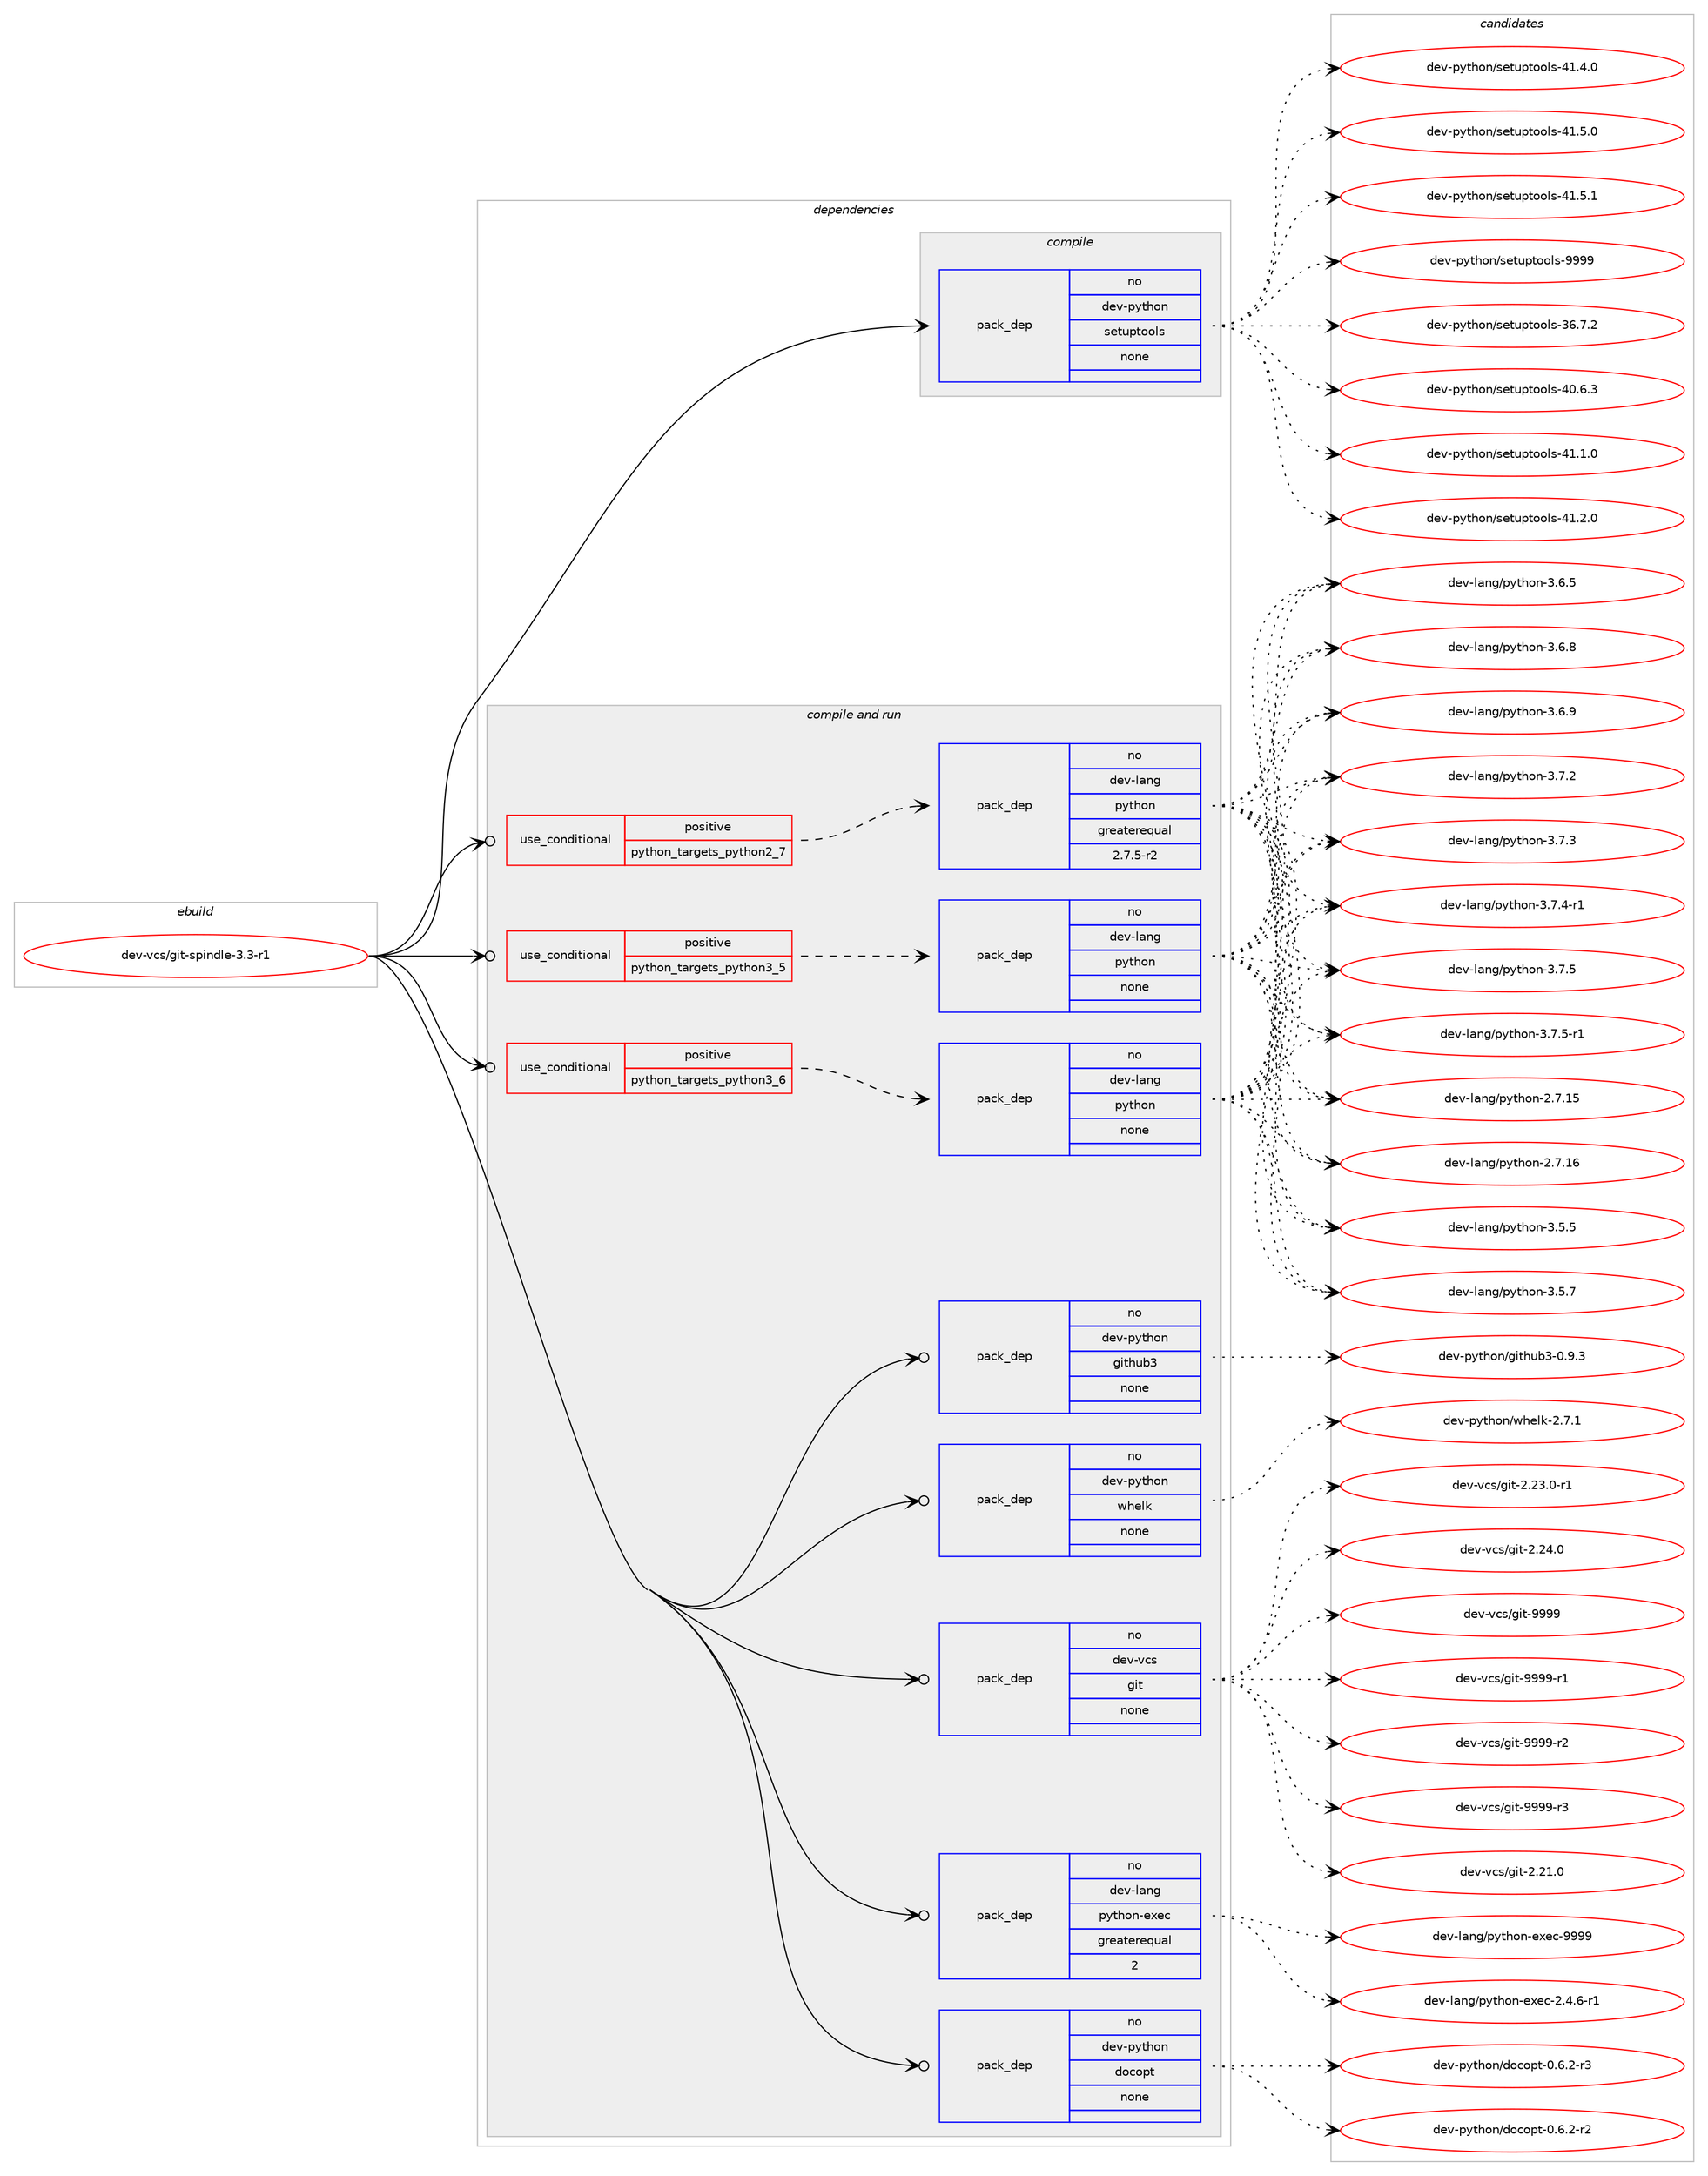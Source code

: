 digraph prolog {

# *************
# Graph options
# *************

newrank=true;
concentrate=true;
compound=true;
graph [rankdir=LR,fontname=Helvetica,fontsize=10,ranksep=1.5];#, ranksep=2.5, nodesep=0.2];
edge  [arrowhead=vee];
node  [fontname=Helvetica,fontsize=10];

# **********
# The ebuild
# **********

subgraph cluster_leftcol {
color=gray;
rank=same;
label=<<i>ebuild</i>>;
id [label="dev-vcs/git-spindle-3.3-r1", color=red, width=4, href="../dev-vcs/git-spindle-3.3-r1.svg"];
}

# ****************
# The dependencies
# ****************

subgraph cluster_midcol {
color=gray;
label=<<i>dependencies</i>>;
subgraph cluster_compile {
fillcolor="#eeeeee";
style=filled;
label=<<i>compile</i>>;
subgraph pack538366 {
dependency734423 [label=<<TABLE BORDER="0" CELLBORDER="1" CELLSPACING="0" CELLPADDING="4" WIDTH="220"><TR><TD ROWSPAN="6" CELLPADDING="30">pack_dep</TD></TR><TR><TD WIDTH="110">no</TD></TR><TR><TD>dev-python</TD></TR><TR><TD>setuptools</TD></TR><TR><TD>none</TD></TR><TR><TD></TD></TR></TABLE>>, shape=none, color=blue];
}
id:e -> dependency734423:w [weight=20,style="solid",arrowhead="vee"];
}
subgraph cluster_compileandrun {
fillcolor="#eeeeee";
style=filled;
label=<<i>compile and run</i>>;
subgraph cond183829 {
dependency734424 [label=<<TABLE BORDER="0" CELLBORDER="1" CELLSPACING="0" CELLPADDING="4"><TR><TD ROWSPAN="3" CELLPADDING="10">use_conditional</TD></TR><TR><TD>positive</TD></TR><TR><TD>python_targets_python2_7</TD></TR></TABLE>>, shape=none, color=red];
subgraph pack538367 {
dependency734425 [label=<<TABLE BORDER="0" CELLBORDER="1" CELLSPACING="0" CELLPADDING="4" WIDTH="220"><TR><TD ROWSPAN="6" CELLPADDING="30">pack_dep</TD></TR><TR><TD WIDTH="110">no</TD></TR><TR><TD>dev-lang</TD></TR><TR><TD>python</TD></TR><TR><TD>greaterequal</TD></TR><TR><TD>2.7.5-r2</TD></TR></TABLE>>, shape=none, color=blue];
}
dependency734424:e -> dependency734425:w [weight=20,style="dashed",arrowhead="vee"];
}
id:e -> dependency734424:w [weight=20,style="solid",arrowhead="odotvee"];
subgraph cond183830 {
dependency734426 [label=<<TABLE BORDER="0" CELLBORDER="1" CELLSPACING="0" CELLPADDING="4"><TR><TD ROWSPAN="3" CELLPADDING="10">use_conditional</TD></TR><TR><TD>positive</TD></TR><TR><TD>python_targets_python3_5</TD></TR></TABLE>>, shape=none, color=red];
subgraph pack538368 {
dependency734427 [label=<<TABLE BORDER="0" CELLBORDER="1" CELLSPACING="0" CELLPADDING="4" WIDTH="220"><TR><TD ROWSPAN="6" CELLPADDING="30">pack_dep</TD></TR><TR><TD WIDTH="110">no</TD></TR><TR><TD>dev-lang</TD></TR><TR><TD>python</TD></TR><TR><TD>none</TD></TR><TR><TD></TD></TR></TABLE>>, shape=none, color=blue];
}
dependency734426:e -> dependency734427:w [weight=20,style="dashed",arrowhead="vee"];
}
id:e -> dependency734426:w [weight=20,style="solid",arrowhead="odotvee"];
subgraph cond183831 {
dependency734428 [label=<<TABLE BORDER="0" CELLBORDER="1" CELLSPACING="0" CELLPADDING="4"><TR><TD ROWSPAN="3" CELLPADDING="10">use_conditional</TD></TR><TR><TD>positive</TD></TR><TR><TD>python_targets_python3_6</TD></TR></TABLE>>, shape=none, color=red];
subgraph pack538369 {
dependency734429 [label=<<TABLE BORDER="0" CELLBORDER="1" CELLSPACING="0" CELLPADDING="4" WIDTH="220"><TR><TD ROWSPAN="6" CELLPADDING="30">pack_dep</TD></TR><TR><TD WIDTH="110">no</TD></TR><TR><TD>dev-lang</TD></TR><TR><TD>python</TD></TR><TR><TD>none</TD></TR><TR><TD></TD></TR></TABLE>>, shape=none, color=blue];
}
dependency734428:e -> dependency734429:w [weight=20,style="dashed",arrowhead="vee"];
}
id:e -> dependency734428:w [weight=20,style="solid",arrowhead="odotvee"];
subgraph pack538370 {
dependency734430 [label=<<TABLE BORDER="0" CELLBORDER="1" CELLSPACING="0" CELLPADDING="4" WIDTH="220"><TR><TD ROWSPAN="6" CELLPADDING="30">pack_dep</TD></TR><TR><TD WIDTH="110">no</TD></TR><TR><TD>dev-lang</TD></TR><TR><TD>python-exec</TD></TR><TR><TD>greaterequal</TD></TR><TR><TD>2</TD></TR></TABLE>>, shape=none, color=blue];
}
id:e -> dependency734430:w [weight=20,style="solid",arrowhead="odotvee"];
subgraph pack538371 {
dependency734431 [label=<<TABLE BORDER="0" CELLBORDER="1" CELLSPACING="0" CELLPADDING="4" WIDTH="220"><TR><TD ROWSPAN="6" CELLPADDING="30">pack_dep</TD></TR><TR><TD WIDTH="110">no</TD></TR><TR><TD>dev-python</TD></TR><TR><TD>docopt</TD></TR><TR><TD>none</TD></TR><TR><TD></TD></TR></TABLE>>, shape=none, color=blue];
}
id:e -> dependency734431:w [weight=20,style="solid",arrowhead="odotvee"];
subgraph pack538372 {
dependency734432 [label=<<TABLE BORDER="0" CELLBORDER="1" CELLSPACING="0" CELLPADDING="4" WIDTH="220"><TR><TD ROWSPAN="6" CELLPADDING="30">pack_dep</TD></TR><TR><TD WIDTH="110">no</TD></TR><TR><TD>dev-python</TD></TR><TR><TD>github3</TD></TR><TR><TD>none</TD></TR><TR><TD></TD></TR></TABLE>>, shape=none, color=blue];
}
id:e -> dependency734432:w [weight=20,style="solid",arrowhead="odotvee"];
subgraph pack538373 {
dependency734433 [label=<<TABLE BORDER="0" CELLBORDER="1" CELLSPACING="0" CELLPADDING="4" WIDTH="220"><TR><TD ROWSPAN="6" CELLPADDING="30">pack_dep</TD></TR><TR><TD WIDTH="110">no</TD></TR><TR><TD>dev-python</TD></TR><TR><TD>whelk</TD></TR><TR><TD>none</TD></TR><TR><TD></TD></TR></TABLE>>, shape=none, color=blue];
}
id:e -> dependency734433:w [weight=20,style="solid",arrowhead="odotvee"];
subgraph pack538374 {
dependency734434 [label=<<TABLE BORDER="0" CELLBORDER="1" CELLSPACING="0" CELLPADDING="4" WIDTH="220"><TR><TD ROWSPAN="6" CELLPADDING="30">pack_dep</TD></TR><TR><TD WIDTH="110">no</TD></TR><TR><TD>dev-vcs</TD></TR><TR><TD>git</TD></TR><TR><TD>none</TD></TR><TR><TD></TD></TR></TABLE>>, shape=none, color=blue];
}
id:e -> dependency734434:w [weight=20,style="solid",arrowhead="odotvee"];
}
subgraph cluster_run {
fillcolor="#eeeeee";
style=filled;
label=<<i>run</i>>;
}
}

# **************
# The candidates
# **************

subgraph cluster_choices {
rank=same;
color=gray;
label=<<i>candidates</i>>;

subgraph choice538366 {
color=black;
nodesep=1;
choice100101118451121211161041111104711510111611711211611111110811545515446554650 [label="dev-python/setuptools-36.7.2", color=red, width=4,href="../dev-python/setuptools-36.7.2.svg"];
choice100101118451121211161041111104711510111611711211611111110811545524846544651 [label="dev-python/setuptools-40.6.3", color=red, width=4,href="../dev-python/setuptools-40.6.3.svg"];
choice100101118451121211161041111104711510111611711211611111110811545524946494648 [label="dev-python/setuptools-41.1.0", color=red, width=4,href="../dev-python/setuptools-41.1.0.svg"];
choice100101118451121211161041111104711510111611711211611111110811545524946504648 [label="dev-python/setuptools-41.2.0", color=red, width=4,href="../dev-python/setuptools-41.2.0.svg"];
choice100101118451121211161041111104711510111611711211611111110811545524946524648 [label="dev-python/setuptools-41.4.0", color=red, width=4,href="../dev-python/setuptools-41.4.0.svg"];
choice100101118451121211161041111104711510111611711211611111110811545524946534648 [label="dev-python/setuptools-41.5.0", color=red, width=4,href="../dev-python/setuptools-41.5.0.svg"];
choice100101118451121211161041111104711510111611711211611111110811545524946534649 [label="dev-python/setuptools-41.5.1", color=red, width=4,href="../dev-python/setuptools-41.5.1.svg"];
choice10010111845112121116104111110471151011161171121161111111081154557575757 [label="dev-python/setuptools-9999", color=red, width=4,href="../dev-python/setuptools-9999.svg"];
dependency734423:e -> choice100101118451121211161041111104711510111611711211611111110811545515446554650:w [style=dotted,weight="100"];
dependency734423:e -> choice100101118451121211161041111104711510111611711211611111110811545524846544651:w [style=dotted,weight="100"];
dependency734423:e -> choice100101118451121211161041111104711510111611711211611111110811545524946494648:w [style=dotted,weight="100"];
dependency734423:e -> choice100101118451121211161041111104711510111611711211611111110811545524946504648:w [style=dotted,weight="100"];
dependency734423:e -> choice100101118451121211161041111104711510111611711211611111110811545524946524648:w [style=dotted,weight="100"];
dependency734423:e -> choice100101118451121211161041111104711510111611711211611111110811545524946534648:w [style=dotted,weight="100"];
dependency734423:e -> choice100101118451121211161041111104711510111611711211611111110811545524946534649:w [style=dotted,weight="100"];
dependency734423:e -> choice10010111845112121116104111110471151011161171121161111111081154557575757:w [style=dotted,weight="100"];
}
subgraph choice538367 {
color=black;
nodesep=1;
choice10010111845108971101034711212111610411111045504655464953 [label="dev-lang/python-2.7.15", color=red, width=4,href="../dev-lang/python-2.7.15.svg"];
choice10010111845108971101034711212111610411111045504655464954 [label="dev-lang/python-2.7.16", color=red, width=4,href="../dev-lang/python-2.7.16.svg"];
choice100101118451089711010347112121116104111110455146534653 [label="dev-lang/python-3.5.5", color=red, width=4,href="../dev-lang/python-3.5.5.svg"];
choice100101118451089711010347112121116104111110455146534655 [label="dev-lang/python-3.5.7", color=red, width=4,href="../dev-lang/python-3.5.7.svg"];
choice100101118451089711010347112121116104111110455146544653 [label="dev-lang/python-3.6.5", color=red, width=4,href="../dev-lang/python-3.6.5.svg"];
choice100101118451089711010347112121116104111110455146544656 [label="dev-lang/python-3.6.8", color=red, width=4,href="../dev-lang/python-3.6.8.svg"];
choice100101118451089711010347112121116104111110455146544657 [label="dev-lang/python-3.6.9", color=red, width=4,href="../dev-lang/python-3.6.9.svg"];
choice100101118451089711010347112121116104111110455146554650 [label="dev-lang/python-3.7.2", color=red, width=4,href="../dev-lang/python-3.7.2.svg"];
choice100101118451089711010347112121116104111110455146554651 [label="dev-lang/python-3.7.3", color=red, width=4,href="../dev-lang/python-3.7.3.svg"];
choice1001011184510897110103471121211161041111104551465546524511449 [label="dev-lang/python-3.7.4-r1", color=red, width=4,href="../dev-lang/python-3.7.4-r1.svg"];
choice100101118451089711010347112121116104111110455146554653 [label="dev-lang/python-3.7.5", color=red, width=4,href="../dev-lang/python-3.7.5.svg"];
choice1001011184510897110103471121211161041111104551465546534511449 [label="dev-lang/python-3.7.5-r1", color=red, width=4,href="../dev-lang/python-3.7.5-r1.svg"];
dependency734425:e -> choice10010111845108971101034711212111610411111045504655464953:w [style=dotted,weight="100"];
dependency734425:e -> choice10010111845108971101034711212111610411111045504655464954:w [style=dotted,weight="100"];
dependency734425:e -> choice100101118451089711010347112121116104111110455146534653:w [style=dotted,weight="100"];
dependency734425:e -> choice100101118451089711010347112121116104111110455146534655:w [style=dotted,weight="100"];
dependency734425:e -> choice100101118451089711010347112121116104111110455146544653:w [style=dotted,weight="100"];
dependency734425:e -> choice100101118451089711010347112121116104111110455146544656:w [style=dotted,weight="100"];
dependency734425:e -> choice100101118451089711010347112121116104111110455146544657:w [style=dotted,weight="100"];
dependency734425:e -> choice100101118451089711010347112121116104111110455146554650:w [style=dotted,weight="100"];
dependency734425:e -> choice100101118451089711010347112121116104111110455146554651:w [style=dotted,weight="100"];
dependency734425:e -> choice1001011184510897110103471121211161041111104551465546524511449:w [style=dotted,weight="100"];
dependency734425:e -> choice100101118451089711010347112121116104111110455146554653:w [style=dotted,weight="100"];
dependency734425:e -> choice1001011184510897110103471121211161041111104551465546534511449:w [style=dotted,weight="100"];
}
subgraph choice538368 {
color=black;
nodesep=1;
choice10010111845108971101034711212111610411111045504655464953 [label="dev-lang/python-2.7.15", color=red, width=4,href="../dev-lang/python-2.7.15.svg"];
choice10010111845108971101034711212111610411111045504655464954 [label="dev-lang/python-2.7.16", color=red, width=4,href="../dev-lang/python-2.7.16.svg"];
choice100101118451089711010347112121116104111110455146534653 [label="dev-lang/python-3.5.5", color=red, width=4,href="../dev-lang/python-3.5.5.svg"];
choice100101118451089711010347112121116104111110455146534655 [label="dev-lang/python-3.5.7", color=red, width=4,href="../dev-lang/python-3.5.7.svg"];
choice100101118451089711010347112121116104111110455146544653 [label="dev-lang/python-3.6.5", color=red, width=4,href="../dev-lang/python-3.6.5.svg"];
choice100101118451089711010347112121116104111110455146544656 [label="dev-lang/python-3.6.8", color=red, width=4,href="../dev-lang/python-3.6.8.svg"];
choice100101118451089711010347112121116104111110455146544657 [label="dev-lang/python-3.6.9", color=red, width=4,href="../dev-lang/python-3.6.9.svg"];
choice100101118451089711010347112121116104111110455146554650 [label="dev-lang/python-3.7.2", color=red, width=4,href="../dev-lang/python-3.7.2.svg"];
choice100101118451089711010347112121116104111110455146554651 [label="dev-lang/python-3.7.3", color=red, width=4,href="../dev-lang/python-3.7.3.svg"];
choice1001011184510897110103471121211161041111104551465546524511449 [label="dev-lang/python-3.7.4-r1", color=red, width=4,href="../dev-lang/python-3.7.4-r1.svg"];
choice100101118451089711010347112121116104111110455146554653 [label="dev-lang/python-3.7.5", color=red, width=4,href="../dev-lang/python-3.7.5.svg"];
choice1001011184510897110103471121211161041111104551465546534511449 [label="dev-lang/python-3.7.5-r1", color=red, width=4,href="../dev-lang/python-3.7.5-r1.svg"];
dependency734427:e -> choice10010111845108971101034711212111610411111045504655464953:w [style=dotted,weight="100"];
dependency734427:e -> choice10010111845108971101034711212111610411111045504655464954:w [style=dotted,weight="100"];
dependency734427:e -> choice100101118451089711010347112121116104111110455146534653:w [style=dotted,weight="100"];
dependency734427:e -> choice100101118451089711010347112121116104111110455146534655:w [style=dotted,weight="100"];
dependency734427:e -> choice100101118451089711010347112121116104111110455146544653:w [style=dotted,weight="100"];
dependency734427:e -> choice100101118451089711010347112121116104111110455146544656:w [style=dotted,weight="100"];
dependency734427:e -> choice100101118451089711010347112121116104111110455146544657:w [style=dotted,weight="100"];
dependency734427:e -> choice100101118451089711010347112121116104111110455146554650:w [style=dotted,weight="100"];
dependency734427:e -> choice100101118451089711010347112121116104111110455146554651:w [style=dotted,weight="100"];
dependency734427:e -> choice1001011184510897110103471121211161041111104551465546524511449:w [style=dotted,weight="100"];
dependency734427:e -> choice100101118451089711010347112121116104111110455146554653:w [style=dotted,weight="100"];
dependency734427:e -> choice1001011184510897110103471121211161041111104551465546534511449:w [style=dotted,weight="100"];
}
subgraph choice538369 {
color=black;
nodesep=1;
choice10010111845108971101034711212111610411111045504655464953 [label="dev-lang/python-2.7.15", color=red, width=4,href="../dev-lang/python-2.7.15.svg"];
choice10010111845108971101034711212111610411111045504655464954 [label="dev-lang/python-2.7.16", color=red, width=4,href="../dev-lang/python-2.7.16.svg"];
choice100101118451089711010347112121116104111110455146534653 [label="dev-lang/python-3.5.5", color=red, width=4,href="../dev-lang/python-3.5.5.svg"];
choice100101118451089711010347112121116104111110455146534655 [label="dev-lang/python-3.5.7", color=red, width=4,href="../dev-lang/python-3.5.7.svg"];
choice100101118451089711010347112121116104111110455146544653 [label="dev-lang/python-3.6.5", color=red, width=4,href="../dev-lang/python-3.6.5.svg"];
choice100101118451089711010347112121116104111110455146544656 [label="dev-lang/python-3.6.8", color=red, width=4,href="../dev-lang/python-3.6.8.svg"];
choice100101118451089711010347112121116104111110455146544657 [label="dev-lang/python-3.6.9", color=red, width=4,href="../dev-lang/python-3.6.9.svg"];
choice100101118451089711010347112121116104111110455146554650 [label="dev-lang/python-3.7.2", color=red, width=4,href="../dev-lang/python-3.7.2.svg"];
choice100101118451089711010347112121116104111110455146554651 [label="dev-lang/python-3.7.3", color=red, width=4,href="../dev-lang/python-3.7.3.svg"];
choice1001011184510897110103471121211161041111104551465546524511449 [label="dev-lang/python-3.7.4-r1", color=red, width=4,href="../dev-lang/python-3.7.4-r1.svg"];
choice100101118451089711010347112121116104111110455146554653 [label="dev-lang/python-3.7.5", color=red, width=4,href="../dev-lang/python-3.7.5.svg"];
choice1001011184510897110103471121211161041111104551465546534511449 [label="dev-lang/python-3.7.5-r1", color=red, width=4,href="../dev-lang/python-3.7.5-r1.svg"];
dependency734429:e -> choice10010111845108971101034711212111610411111045504655464953:w [style=dotted,weight="100"];
dependency734429:e -> choice10010111845108971101034711212111610411111045504655464954:w [style=dotted,weight="100"];
dependency734429:e -> choice100101118451089711010347112121116104111110455146534653:w [style=dotted,weight="100"];
dependency734429:e -> choice100101118451089711010347112121116104111110455146534655:w [style=dotted,weight="100"];
dependency734429:e -> choice100101118451089711010347112121116104111110455146544653:w [style=dotted,weight="100"];
dependency734429:e -> choice100101118451089711010347112121116104111110455146544656:w [style=dotted,weight="100"];
dependency734429:e -> choice100101118451089711010347112121116104111110455146544657:w [style=dotted,weight="100"];
dependency734429:e -> choice100101118451089711010347112121116104111110455146554650:w [style=dotted,weight="100"];
dependency734429:e -> choice100101118451089711010347112121116104111110455146554651:w [style=dotted,weight="100"];
dependency734429:e -> choice1001011184510897110103471121211161041111104551465546524511449:w [style=dotted,weight="100"];
dependency734429:e -> choice100101118451089711010347112121116104111110455146554653:w [style=dotted,weight="100"];
dependency734429:e -> choice1001011184510897110103471121211161041111104551465546534511449:w [style=dotted,weight="100"];
}
subgraph choice538370 {
color=black;
nodesep=1;
choice10010111845108971101034711212111610411111045101120101994550465246544511449 [label="dev-lang/python-exec-2.4.6-r1", color=red, width=4,href="../dev-lang/python-exec-2.4.6-r1.svg"];
choice10010111845108971101034711212111610411111045101120101994557575757 [label="dev-lang/python-exec-9999", color=red, width=4,href="../dev-lang/python-exec-9999.svg"];
dependency734430:e -> choice10010111845108971101034711212111610411111045101120101994550465246544511449:w [style=dotted,weight="100"];
dependency734430:e -> choice10010111845108971101034711212111610411111045101120101994557575757:w [style=dotted,weight="100"];
}
subgraph choice538371 {
color=black;
nodesep=1;
choice1001011184511212111610411111047100111991111121164548465446504511450 [label="dev-python/docopt-0.6.2-r2", color=red, width=4,href="../dev-python/docopt-0.6.2-r2.svg"];
choice1001011184511212111610411111047100111991111121164548465446504511451 [label="dev-python/docopt-0.6.2-r3", color=red, width=4,href="../dev-python/docopt-0.6.2-r3.svg"];
dependency734431:e -> choice1001011184511212111610411111047100111991111121164548465446504511450:w [style=dotted,weight="100"];
dependency734431:e -> choice1001011184511212111610411111047100111991111121164548465446504511451:w [style=dotted,weight="100"];
}
subgraph choice538372 {
color=black;
nodesep=1;
choice10010111845112121116104111110471031051161041179851454846574651 [label="dev-python/github3-0.9.3", color=red, width=4,href="../dev-python/github3-0.9.3.svg"];
dependency734432:e -> choice10010111845112121116104111110471031051161041179851454846574651:w [style=dotted,weight="100"];
}
subgraph choice538373 {
color=black;
nodesep=1;
choice1001011184511212111610411111047119104101108107455046554649 [label="dev-python/whelk-2.7.1", color=red, width=4,href="../dev-python/whelk-2.7.1.svg"];
dependency734433:e -> choice1001011184511212111610411111047119104101108107455046554649:w [style=dotted,weight="100"];
}
subgraph choice538374 {
color=black;
nodesep=1;
choice10010111845118991154710310511645504650494648 [label="dev-vcs/git-2.21.0", color=red, width=4,href="../dev-vcs/git-2.21.0.svg"];
choice100101118451189911547103105116455046505146484511449 [label="dev-vcs/git-2.23.0-r1", color=red, width=4,href="../dev-vcs/git-2.23.0-r1.svg"];
choice10010111845118991154710310511645504650524648 [label="dev-vcs/git-2.24.0", color=red, width=4,href="../dev-vcs/git-2.24.0.svg"];
choice1001011184511899115471031051164557575757 [label="dev-vcs/git-9999", color=red, width=4,href="../dev-vcs/git-9999.svg"];
choice10010111845118991154710310511645575757574511449 [label="dev-vcs/git-9999-r1", color=red, width=4,href="../dev-vcs/git-9999-r1.svg"];
choice10010111845118991154710310511645575757574511450 [label="dev-vcs/git-9999-r2", color=red, width=4,href="../dev-vcs/git-9999-r2.svg"];
choice10010111845118991154710310511645575757574511451 [label="dev-vcs/git-9999-r3", color=red, width=4,href="../dev-vcs/git-9999-r3.svg"];
dependency734434:e -> choice10010111845118991154710310511645504650494648:w [style=dotted,weight="100"];
dependency734434:e -> choice100101118451189911547103105116455046505146484511449:w [style=dotted,weight="100"];
dependency734434:e -> choice10010111845118991154710310511645504650524648:w [style=dotted,weight="100"];
dependency734434:e -> choice1001011184511899115471031051164557575757:w [style=dotted,weight="100"];
dependency734434:e -> choice10010111845118991154710310511645575757574511449:w [style=dotted,weight="100"];
dependency734434:e -> choice10010111845118991154710310511645575757574511450:w [style=dotted,weight="100"];
dependency734434:e -> choice10010111845118991154710310511645575757574511451:w [style=dotted,weight="100"];
}
}

}
